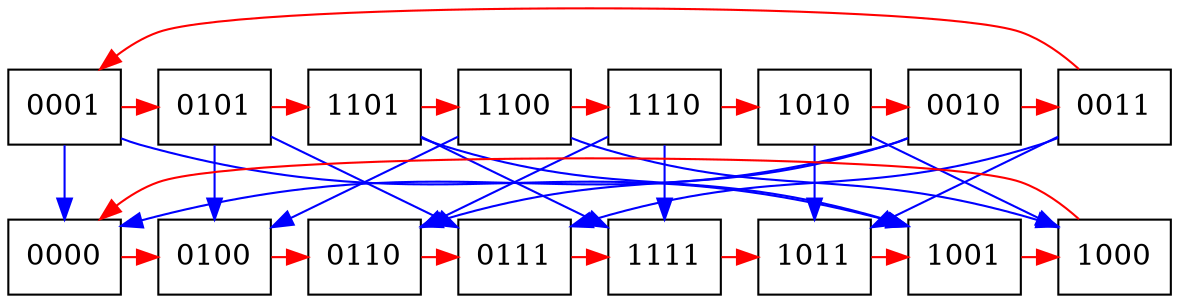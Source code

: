 digraph {
	subgraph level_3 { rank = same; node [shape = box] 0001; 0010; 0011; 0101; 1010; 1100; 1101; 1110};
	subgraph level_1 { rank = same; node [shape = box] 0000; 0100; 0110; 0111; 1000; 1001; 1011; 1111};

	edge [color = red, label = ""] 0000 -> 0100 ;
	edge [color = blue, label = ""] 0001 -> 0000 ;
	edge [color = red, label = ""] 0001 -> 0101 ;
	edge [color = blue, label = ""] 0001 -> 1001 ;
	edge [color = blue, label = ""] 0010 -> 0000 ;
	edge [color = red, label = ""] 0010 -> 0011 ;
	edge [color = blue, label = ""] 0010 -> 0110 ;
	edge [color = red, label = ""] 0011 -> 0001 ;
	edge [color = blue, label = ""] 0011 -> 0111 ;
	edge [color = blue, label = ""] 0011 -> 1011 ;
	edge [color = red, label = ""] 0100 -> 0110 ;
	edge [color = blue, label = ""] 0101 -> 0100 ;
	edge [color = blue, label = ""] 0101 -> 0111 ;
	edge [color = red, label = ""] 0101 -> 1101 ;
	edge [color = red, label = ""] 0110 -> 0111 ;
	edge [color = red, label = ""] 0111 -> 1111 ;
	edge [color = red, label = ""] 1000 -> 0000 ;
	edge [color = red, label = ""] 1001 -> 1000 ;
	edge [color = red, label = ""] 1010 -> 0010 ;
	edge [color = blue, label = ""] 1010 -> 1000 ;
	edge [color = blue, label = ""] 1010 -> 1011 ;
	edge [color = red, label = ""] 1011 -> 1001 ;
	edge [color = blue, label = ""] 1100 -> 0100 ;
	edge [color = blue, label = ""] 1100 -> 1000 ;
	edge [color = red, label = ""] 1100 -> 1110 ;
	edge [color = blue, label = ""] 1101 -> 1001 ;
	edge [color = red, label = ""] 1101 -> 1100 ;
	edge [color = blue, label = ""] 1101 -> 1111 ;
	edge [color = blue, label = ""] 1110 -> 0110 ;
	edge [color = red, label = ""] 1110 -> 1010 ;
	edge [color = blue, label = ""] 1110 -> 1111 ;
	edge [color = red, label = ""] 1111 -> 1011 ;
}